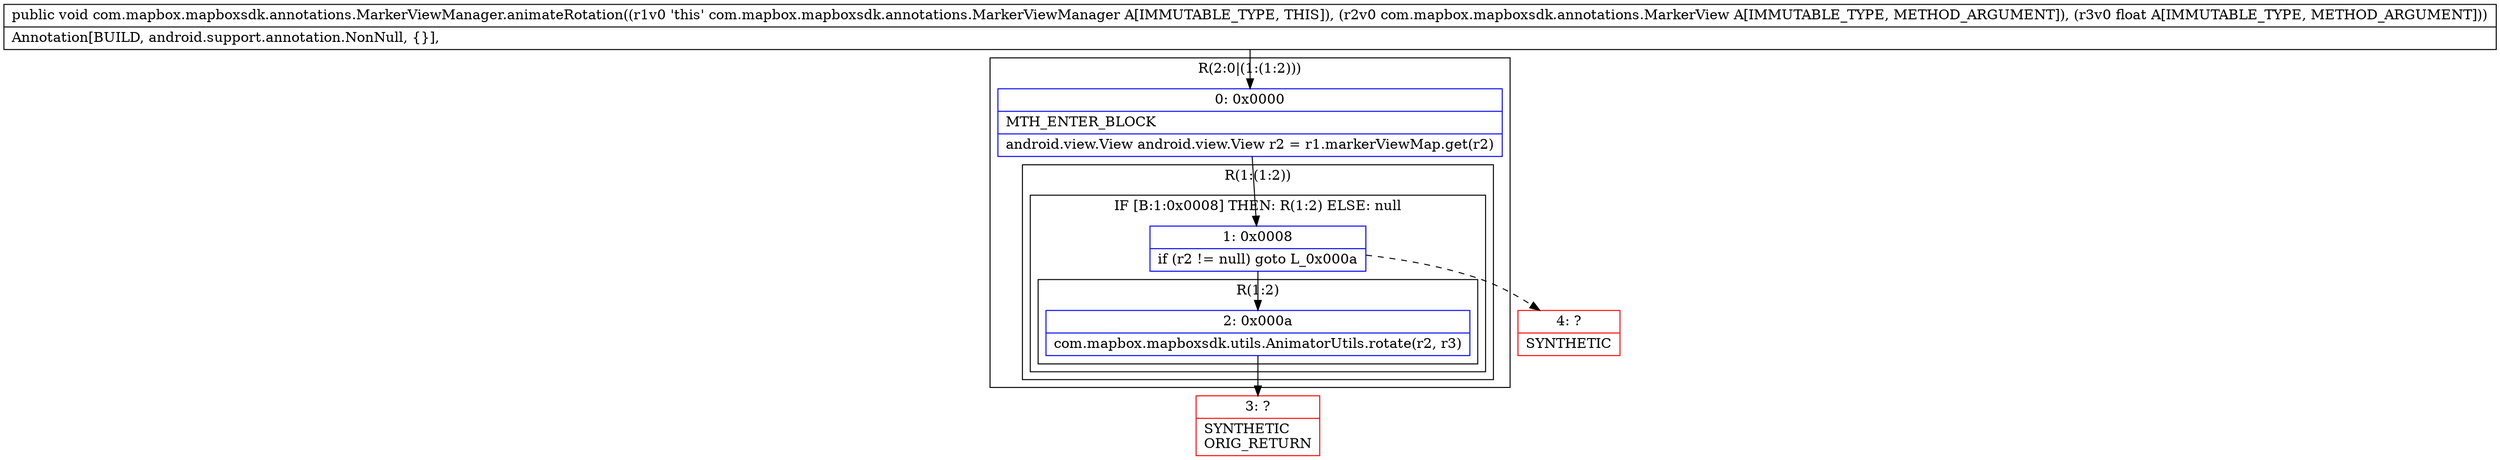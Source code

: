 digraph "CFG forcom.mapbox.mapboxsdk.annotations.MarkerViewManager.animateRotation(Lcom\/mapbox\/mapboxsdk\/annotations\/MarkerView;F)V" {
subgraph cluster_Region_1066409947 {
label = "R(2:0|(1:(1:2)))";
node [shape=record,color=blue];
Node_0 [shape=record,label="{0\:\ 0x0000|MTH_ENTER_BLOCK\l|android.view.View android.view.View r2 = r1.markerViewMap.get(r2)\l}"];
subgraph cluster_Region_776437992 {
label = "R(1:(1:2))";
node [shape=record,color=blue];
subgraph cluster_IfRegion_1368276492 {
label = "IF [B:1:0x0008] THEN: R(1:2) ELSE: null";
node [shape=record,color=blue];
Node_1 [shape=record,label="{1\:\ 0x0008|if (r2 != null) goto L_0x000a\l}"];
subgraph cluster_Region_2082846763 {
label = "R(1:2)";
node [shape=record,color=blue];
Node_2 [shape=record,label="{2\:\ 0x000a|com.mapbox.mapboxsdk.utils.AnimatorUtils.rotate(r2, r3)\l}"];
}
}
}
}
Node_3 [shape=record,color=red,label="{3\:\ ?|SYNTHETIC\lORIG_RETURN\l}"];
Node_4 [shape=record,color=red,label="{4\:\ ?|SYNTHETIC\l}"];
MethodNode[shape=record,label="{public void com.mapbox.mapboxsdk.annotations.MarkerViewManager.animateRotation((r1v0 'this' com.mapbox.mapboxsdk.annotations.MarkerViewManager A[IMMUTABLE_TYPE, THIS]), (r2v0 com.mapbox.mapboxsdk.annotations.MarkerView A[IMMUTABLE_TYPE, METHOD_ARGUMENT]), (r3v0 float A[IMMUTABLE_TYPE, METHOD_ARGUMENT]))  | Annotation[BUILD, android.support.annotation.NonNull, \{\}], \l}"];
MethodNode -> Node_0;
Node_0 -> Node_1;
Node_1 -> Node_2;
Node_1 -> Node_4[style=dashed];
Node_2 -> Node_3;
}

